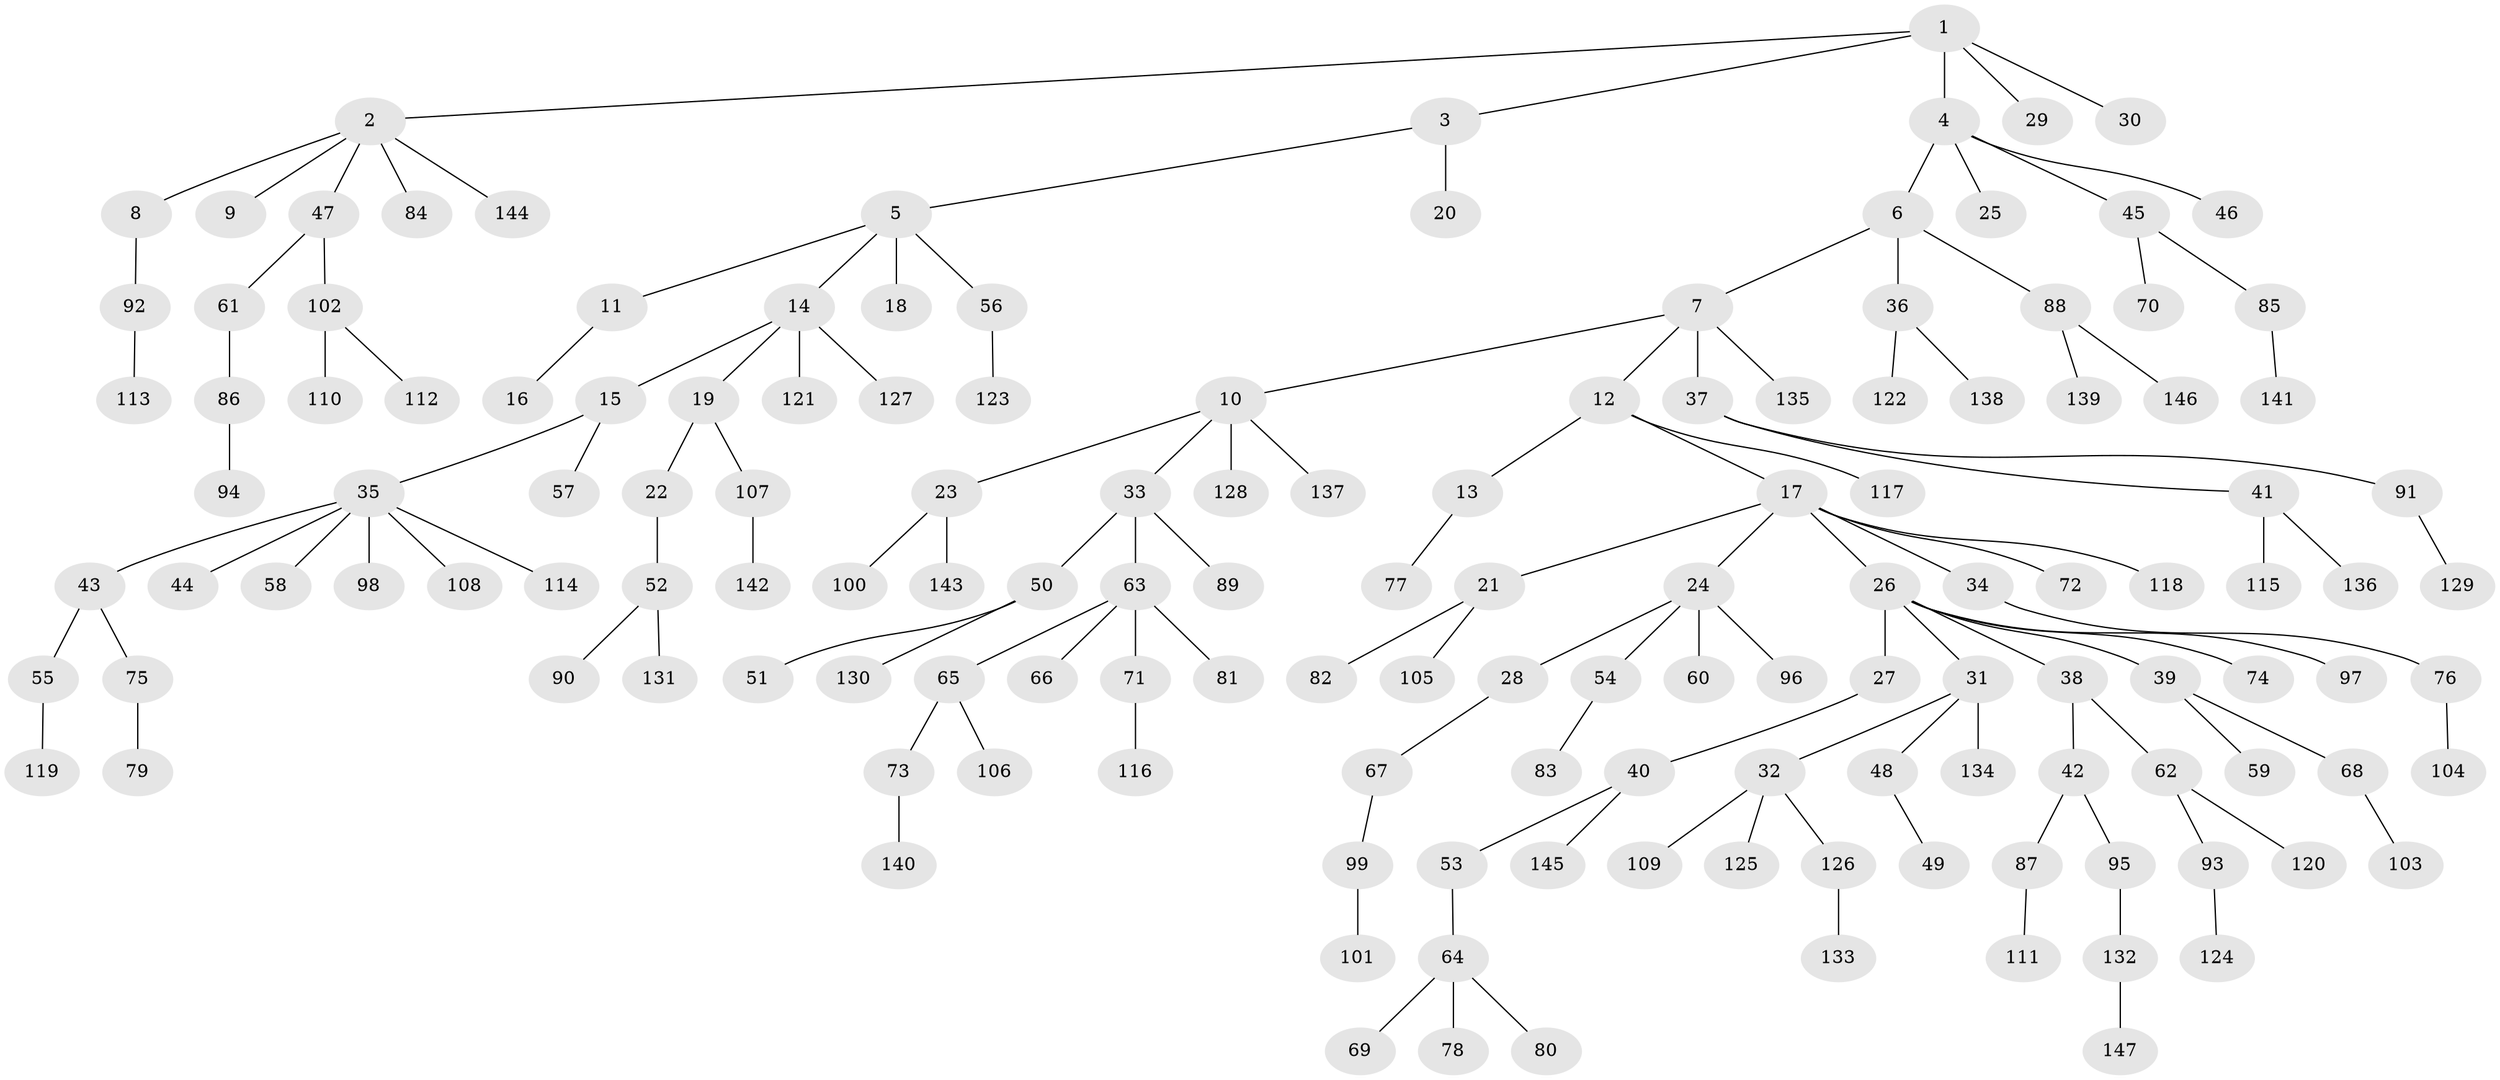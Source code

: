 // Generated by graph-tools (version 1.1) at 2025/11/02/27/25 16:11:26]
// undirected, 147 vertices, 146 edges
graph export_dot {
graph [start="1"]
  node [color=gray90,style=filled];
  1;
  2;
  3;
  4;
  5;
  6;
  7;
  8;
  9;
  10;
  11;
  12;
  13;
  14;
  15;
  16;
  17;
  18;
  19;
  20;
  21;
  22;
  23;
  24;
  25;
  26;
  27;
  28;
  29;
  30;
  31;
  32;
  33;
  34;
  35;
  36;
  37;
  38;
  39;
  40;
  41;
  42;
  43;
  44;
  45;
  46;
  47;
  48;
  49;
  50;
  51;
  52;
  53;
  54;
  55;
  56;
  57;
  58;
  59;
  60;
  61;
  62;
  63;
  64;
  65;
  66;
  67;
  68;
  69;
  70;
  71;
  72;
  73;
  74;
  75;
  76;
  77;
  78;
  79;
  80;
  81;
  82;
  83;
  84;
  85;
  86;
  87;
  88;
  89;
  90;
  91;
  92;
  93;
  94;
  95;
  96;
  97;
  98;
  99;
  100;
  101;
  102;
  103;
  104;
  105;
  106;
  107;
  108;
  109;
  110;
  111;
  112;
  113;
  114;
  115;
  116;
  117;
  118;
  119;
  120;
  121;
  122;
  123;
  124;
  125;
  126;
  127;
  128;
  129;
  130;
  131;
  132;
  133;
  134;
  135;
  136;
  137;
  138;
  139;
  140;
  141;
  142;
  143;
  144;
  145;
  146;
  147;
  1 -- 2;
  1 -- 3;
  1 -- 4;
  1 -- 29;
  1 -- 30;
  2 -- 8;
  2 -- 9;
  2 -- 47;
  2 -- 84;
  2 -- 144;
  3 -- 5;
  3 -- 20;
  4 -- 6;
  4 -- 25;
  4 -- 45;
  4 -- 46;
  5 -- 11;
  5 -- 14;
  5 -- 18;
  5 -- 56;
  6 -- 7;
  6 -- 36;
  6 -- 88;
  7 -- 10;
  7 -- 12;
  7 -- 37;
  7 -- 135;
  8 -- 92;
  10 -- 23;
  10 -- 33;
  10 -- 128;
  10 -- 137;
  11 -- 16;
  12 -- 13;
  12 -- 17;
  12 -- 117;
  13 -- 77;
  14 -- 15;
  14 -- 19;
  14 -- 121;
  14 -- 127;
  15 -- 35;
  15 -- 57;
  17 -- 21;
  17 -- 24;
  17 -- 26;
  17 -- 34;
  17 -- 72;
  17 -- 118;
  19 -- 22;
  19 -- 107;
  21 -- 82;
  21 -- 105;
  22 -- 52;
  23 -- 100;
  23 -- 143;
  24 -- 28;
  24 -- 54;
  24 -- 60;
  24 -- 96;
  26 -- 27;
  26 -- 31;
  26 -- 38;
  26 -- 39;
  26 -- 74;
  26 -- 97;
  27 -- 40;
  28 -- 67;
  31 -- 32;
  31 -- 48;
  31 -- 134;
  32 -- 109;
  32 -- 125;
  32 -- 126;
  33 -- 50;
  33 -- 63;
  33 -- 89;
  34 -- 76;
  35 -- 43;
  35 -- 44;
  35 -- 58;
  35 -- 98;
  35 -- 108;
  35 -- 114;
  36 -- 122;
  36 -- 138;
  37 -- 41;
  37 -- 91;
  38 -- 42;
  38 -- 62;
  39 -- 59;
  39 -- 68;
  40 -- 53;
  40 -- 145;
  41 -- 115;
  41 -- 136;
  42 -- 87;
  42 -- 95;
  43 -- 55;
  43 -- 75;
  45 -- 70;
  45 -- 85;
  47 -- 61;
  47 -- 102;
  48 -- 49;
  50 -- 51;
  50 -- 130;
  52 -- 90;
  52 -- 131;
  53 -- 64;
  54 -- 83;
  55 -- 119;
  56 -- 123;
  61 -- 86;
  62 -- 93;
  62 -- 120;
  63 -- 65;
  63 -- 66;
  63 -- 71;
  63 -- 81;
  64 -- 69;
  64 -- 78;
  64 -- 80;
  65 -- 73;
  65 -- 106;
  67 -- 99;
  68 -- 103;
  71 -- 116;
  73 -- 140;
  75 -- 79;
  76 -- 104;
  85 -- 141;
  86 -- 94;
  87 -- 111;
  88 -- 139;
  88 -- 146;
  91 -- 129;
  92 -- 113;
  93 -- 124;
  95 -- 132;
  99 -- 101;
  102 -- 110;
  102 -- 112;
  107 -- 142;
  126 -- 133;
  132 -- 147;
}
